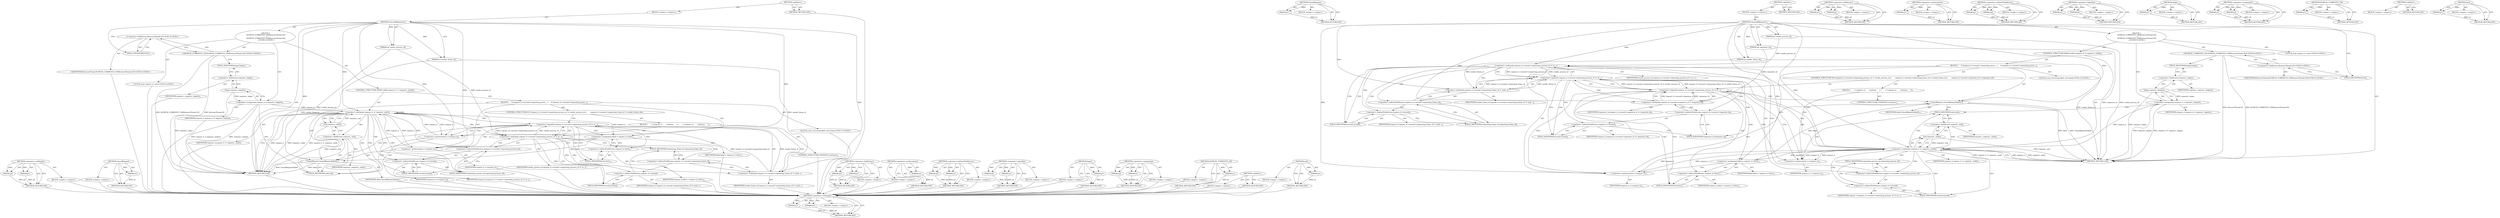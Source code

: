 digraph "end" {
vulnerable_100 [label=<(METHOD,&lt;operator&gt;.notEquals)>];
vulnerable_101 [label=<(PARAM,p1)>];
vulnerable_102 [label=<(PARAM,p2)>];
vulnerable_103 [label=<(BLOCK,&lt;empty&gt;,&lt;empty&gt;)>];
vulnerable_104 [label=<(METHOD_RETURN,ANY)>];
vulnerable_123 [label=<(METHOD,CancelRequest)>];
vulnerable_124 [label=<(PARAM,p1)>];
vulnerable_125 [label=<(BLOCK,&lt;empty&gt;,&lt;empty&gt;)>];
vulnerable_126 [label=<(METHOD_RETURN,ANY)>];
vulnerable_6 [label=<(METHOD,&lt;global&gt;)<SUB>1</SUB>>];
vulnerable_7 [label=<(BLOCK,&lt;empty&gt;,&lt;empty&gt;)<SUB>1</SUB>>];
vulnerable_8 [label=<(METHOD,CancelAllRequests)<SUB>1</SUB>>];
vulnerable_9 [label=<(PARAM,int render_process_id)<SUB>1</SUB>>];
vulnerable_10 [label=<(PARAM,int render_frame_id)<SUB>2</SUB>>];
vulnerable_11 [label="<(BLOCK,{
   DCHECK_CURRENTLY_ON(BrowserThread::IO);
  ...,{
   DCHECK_CURRENTLY_ON(BrowserThread::IO);
  ...)<SUB>2</SUB>>"];
vulnerable_12 [label="<(DCHECK_CURRENTLY_ON,DCHECK_CURRENTLY_ON(BrowserThread::IO))<SUB>3</SUB>>"];
vulnerable_13 [label="<(&lt;operator&gt;.fieldAccess,BrowserThread::IO)<SUB>3</SUB>>"];
vulnerable_14 [label="<(IDENTIFIER,BrowserThread,DCHECK_CURRENTLY_ON(BrowserThread::IO))<SUB>3</SUB>>"];
vulnerable_15 [label=<(FIELD_IDENTIFIER,IO,IO)<SUB>3</SUB>>];
vulnerable_16 [label="<(LOCAL,auto request_it: auto)<SUB>4</SUB>>"];
vulnerable_17 [label=<(&lt;operator&gt;.assignment,request_it = requests_.begin())<SUB>4</SUB>>];
vulnerable_18 [label=<(IDENTIFIER,request_it,request_it = requests_.begin())<SUB>4</SUB>>];
vulnerable_19 [label=<(begin,requests_.begin())<SUB>4</SUB>>];
vulnerable_20 [label=<(&lt;operator&gt;.fieldAccess,requests_.begin)<SUB>4</SUB>>];
vulnerable_21 [label=<(IDENTIFIER,requests_,requests_.begin())<SUB>4</SUB>>];
vulnerable_22 [label=<(FIELD_IDENTIFIER,begin,begin)<SUB>4</SUB>>];
vulnerable_23 [label=<(CONTROL_STRUCTURE,WHILE,while (request_it != requests_.end()))<SUB>5</SUB>>];
vulnerable_24 [label=<(&lt;operator&gt;.notEquals,request_it != requests_.end())<SUB>5</SUB>>];
vulnerable_25 [label=<(IDENTIFIER,request_it,request_it != requests_.end())<SUB>5</SUB>>];
vulnerable_26 [label=<(end,requests_.end())<SUB>5</SUB>>];
vulnerable_27 [label=<(&lt;operator&gt;.fieldAccess,requests_.end)<SUB>5</SUB>>];
vulnerable_28 [label=<(IDENTIFIER,requests_,requests_.end())<SUB>5</SUB>>];
vulnerable_29 [label=<(FIELD_IDENTIFIER,end,end)<SUB>5</SUB>>];
vulnerable_30 [label=<(BLOCK,{
     if (request_it-&gt;second-&gt;requesting_proce...,{
     if (request_it-&gt;second-&gt;requesting_proce...)<SUB>5</SUB>>];
vulnerable_31 [label=<(CONTROL_STRUCTURE,IF,if (request_it-&gt;second-&gt;requesting_process_id != render_process_id ||
        request_it-&gt;second-&gt;requesting_frame_id != render_frame_id))<SUB>6</SUB>>];
vulnerable_32 [label=<(&lt;operator&gt;.logicalOr,request_it-&gt;second-&gt;requesting_process_id != re...)<SUB>6</SUB>>];
vulnerable_33 [label=<(&lt;operator&gt;.notEquals,request_it-&gt;second-&gt;requesting_process_id != re...)<SUB>6</SUB>>];
vulnerable_34 [label=<(&lt;operator&gt;.indirectFieldAccess,request_it-&gt;second-&gt;requesting_process_id)<SUB>6</SUB>>];
vulnerable_35 [label=<(&lt;operator&gt;.indirectFieldAccess,request_it-&gt;second)<SUB>6</SUB>>];
vulnerable_36 [label=<(IDENTIFIER,request_it,request_it-&gt;second-&gt;requesting_process_id != re...)<SUB>6</SUB>>];
vulnerable_37 [label=<(FIELD_IDENTIFIER,second,second)<SUB>6</SUB>>];
vulnerable_38 [label=<(FIELD_IDENTIFIER,requesting_process_id,requesting_process_id)<SUB>6</SUB>>];
vulnerable_39 [label=<(IDENTIFIER,render_process_id,request_it-&gt;second-&gt;requesting_process_id != re...)<SUB>6</SUB>>];
vulnerable_40 [label=<(&lt;operator&gt;.notEquals,request_it-&gt;second-&gt;requesting_frame_id != rend...)<SUB>7</SUB>>];
vulnerable_41 [label=<(&lt;operator&gt;.indirectFieldAccess,request_it-&gt;second-&gt;requesting_frame_id)<SUB>7</SUB>>];
vulnerable_42 [label=<(&lt;operator&gt;.indirectFieldAccess,request_it-&gt;second)<SUB>7</SUB>>];
vulnerable_43 [label=<(IDENTIFIER,request_it,request_it-&gt;second-&gt;requesting_frame_id != rend...)<SUB>7</SUB>>];
vulnerable_44 [label=<(FIELD_IDENTIFIER,second,second)<SUB>7</SUB>>];
vulnerable_45 [label=<(FIELD_IDENTIFIER,requesting_frame_id,requesting_frame_id)<SUB>7</SUB>>];
vulnerable_46 [label=<(IDENTIFIER,render_frame_id,request_it-&gt;second-&gt;requesting_frame_id != rend...)<SUB>7</SUB>>];
vulnerable_47 [label=<(BLOCK,{
       ++request_it;
       continue;
     },{
       ++request_it;
       continue;
     })<SUB>7</SUB>>];
vulnerable_48 [label=<(&lt;operator&gt;.preIncrement,++request_it)<SUB>8</SUB>>];
vulnerable_49 [label=<(IDENTIFIER,request_it,++request_it)<SUB>8</SUB>>];
vulnerable_50 [label=<(CONTROL_STRUCTURE,CONTINUE,continue;)<SUB>9</SUB>>];
vulnerable_51 [label="<(LOCAL,const std.string label: std.string)<SUB>11</SUB>>"];
vulnerable_52 [label=<(&lt;operator&gt;.assignment,label = request_it-&gt;first)<SUB>11</SUB>>];
vulnerable_53 [label=<(IDENTIFIER,label,label = request_it-&gt;first)<SUB>11</SUB>>];
vulnerable_54 [label=<(&lt;operator&gt;.indirectFieldAccess,request_it-&gt;first)<SUB>11</SUB>>];
vulnerable_55 [label=<(IDENTIFIER,request_it,label = request_it-&gt;first)<SUB>11</SUB>>];
vulnerable_56 [label=<(FIELD_IDENTIFIER,first,first)<SUB>11</SUB>>];
vulnerable_57 [label=<(&lt;operator&gt;.preIncrement,++request_it)<SUB>12</SUB>>];
vulnerable_58 [label=<(IDENTIFIER,request_it,++request_it)<SUB>12</SUB>>];
vulnerable_59 [label=<(CancelRequest,CancelRequest(label))<SUB>13</SUB>>];
vulnerable_60 [label=<(IDENTIFIER,label,CancelRequest(label))<SUB>13</SUB>>];
vulnerable_61 [label=<(METHOD_RETURN,void)<SUB>1</SUB>>];
vulnerable_63 [label=<(METHOD_RETURN,ANY)<SUB>1</SUB>>];
vulnerable_86 [label=<(METHOD,&lt;operator&gt;.fieldAccess)>];
vulnerable_87 [label=<(PARAM,p1)>];
vulnerable_88 [label=<(PARAM,p2)>];
vulnerable_89 [label=<(BLOCK,&lt;empty&gt;,&lt;empty&gt;)>];
vulnerable_90 [label=<(METHOD_RETURN,ANY)>];
vulnerable_119 [label=<(METHOD,&lt;operator&gt;.preIncrement)>];
vulnerable_120 [label=<(PARAM,p1)>];
vulnerable_121 [label=<(BLOCK,&lt;empty&gt;,&lt;empty&gt;)>];
vulnerable_122 [label=<(METHOD_RETURN,ANY)>];
vulnerable_114 [label=<(METHOD,&lt;operator&gt;.indirectFieldAccess)>];
vulnerable_115 [label=<(PARAM,p1)>];
vulnerable_116 [label=<(PARAM,p2)>];
vulnerable_117 [label=<(BLOCK,&lt;empty&gt;,&lt;empty&gt;)>];
vulnerable_118 [label=<(METHOD_RETURN,ANY)>];
vulnerable_109 [label=<(METHOD,&lt;operator&gt;.logicalOr)>];
vulnerable_110 [label=<(PARAM,p1)>];
vulnerable_111 [label=<(PARAM,p2)>];
vulnerable_112 [label=<(BLOCK,&lt;empty&gt;,&lt;empty&gt;)>];
vulnerable_113 [label=<(METHOD_RETURN,ANY)>];
vulnerable_96 [label=<(METHOD,begin)>];
vulnerable_97 [label=<(PARAM,p1)>];
vulnerable_98 [label=<(BLOCK,&lt;empty&gt;,&lt;empty&gt;)>];
vulnerable_99 [label=<(METHOD_RETURN,ANY)>];
vulnerable_91 [label=<(METHOD,&lt;operator&gt;.assignment)>];
vulnerable_92 [label=<(PARAM,p1)>];
vulnerable_93 [label=<(PARAM,p2)>];
vulnerable_94 [label=<(BLOCK,&lt;empty&gt;,&lt;empty&gt;)>];
vulnerable_95 [label=<(METHOD_RETURN,ANY)>];
vulnerable_82 [label=<(METHOD,DCHECK_CURRENTLY_ON)>];
vulnerable_83 [label=<(PARAM,p1)>];
vulnerable_84 [label=<(BLOCK,&lt;empty&gt;,&lt;empty&gt;)>];
vulnerable_85 [label=<(METHOD_RETURN,ANY)>];
vulnerable_76 [label=<(METHOD,&lt;global&gt;)<SUB>1</SUB>>];
vulnerable_77 [label=<(BLOCK,&lt;empty&gt;,&lt;empty&gt;)>];
vulnerable_78 [label=<(METHOD_RETURN,ANY)>];
vulnerable_105 [label=<(METHOD,end)>];
vulnerable_106 [label=<(PARAM,p1)>];
vulnerable_107 [label=<(BLOCK,&lt;empty&gt;,&lt;empty&gt;)>];
vulnerable_108 [label=<(METHOD_RETURN,ANY)>];
fixed_109 [label=<(METHOD,&lt;operator&gt;.notEquals)>];
fixed_110 [label=<(PARAM,p1)>];
fixed_111 [label=<(PARAM,p2)>];
fixed_112 [label=<(BLOCK,&lt;empty&gt;,&lt;empty&gt;)>];
fixed_113 [label=<(METHOD_RETURN,ANY)>];
fixed_132 [label=<(METHOD,CancelRequest)>];
fixed_133 [label=<(PARAM,p1)>];
fixed_134 [label=<(BLOCK,&lt;empty&gt;,&lt;empty&gt;)>];
fixed_135 [label=<(METHOD_RETURN,ANY)>];
fixed_6 [label=<(METHOD,&lt;global&gt;)<SUB>1</SUB>>];
fixed_7 [label=<(BLOCK,&lt;empty&gt;,&lt;empty&gt;)<SUB>1</SUB>>];
fixed_8 [label=<(METHOD,CancelAllRequests)<SUB>1</SUB>>];
fixed_9 [label=<(PARAM,int render_process_id)<SUB>1</SUB>>];
fixed_10 [label=<(PARAM,int render_frame_id)<SUB>2</SUB>>];
fixed_11 [label=<(PARAM,int requester_id)<SUB>3</SUB>>];
fixed_12 [label="<(BLOCK,{
   DCHECK_CURRENTLY_ON(BrowserThread::IO);
  ...,{
   DCHECK_CURRENTLY_ON(BrowserThread::IO);
  ...)<SUB>3</SUB>>"];
fixed_13 [label="<(DCHECK_CURRENTLY_ON,DCHECK_CURRENTLY_ON(BrowserThread::IO))<SUB>4</SUB>>"];
fixed_14 [label="<(&lt;operator&gt;.fieldAccess,BrowserThread::IO)<SUB>4</SUB>>"];
fixed_15 [label="<(IDENTIFIER,BrowserThread,DCHECK_CURRENTLY_ON(BrowserThread::IO))<SUB>4</SUB>>"];
fixed_16 [label=<(FIELD_IDENTIFIER,IO,IO)<SUB>4</SUB>>];
fixed_17 [label="<(LOCAL,auto request_it: auto)<SUB>5</SUB>>"];
fixed_18 [label=<(&lt;operator&gt;.assignment,request_it = requests_.begin())<SUB>5</SUB>>];
fixed_19 [label=<(IDENTIFIER,request_it,request_it = requests_.begin())<SUB>5</SUB>>];
fixed_20 [label=<(begin,requests_.begin())<SUB>5</SUB>>];
fixed_21 [label=<(&lt;operator&gt;.fieldAccess,requests_.begin)<SUB>5</SUB>>];
fixed_22 [label=<(IDENTIFIER,requests_,requests_.begin())<SUB>5</SUB>>];
fixed_23 [label=<(FIELD_IDENTIFIER,begin,begin)<SUB>5</SUB>>];
fixed_24 [label=<(CONTROL_STRUCTURE,WHILE,while (request_it != requests_.end()))<SUB>6</SUB>>];
fixed_25 [label=<(&lt;operator&gt;.notEquals,request_it != requests_.end())<SUB>6</SUB>>];
fixed_26 [label=<(IDENTIFIER,request_it,request_it != requests_.end())<SUB>6</SUB>>];
fixed_27 [label=<(end,requests_.end())<SUB>6</SUB>>];
fixed_28 [label=<(&lt;operator&gt;.fieldAccess,requests_.end)<SUB>6</SUB>>];
fixed_29 [label=<(IDENTIFIER,requests_,requests_.end())<SUB>6</SUB>>];
fixed_30 [label=<(FIELD_IDENTIFIER,end,end)<SUB>6</SUB>>];
fixed_31 [label=<(BLOCK,{
     if (request_it-&gt;second-&gt;requesting_proce...,{
     if (request_it-&gt;second-&gt;requesting_proce...)<SUB>6</SUB>>];
fixed_32 [label=<(CONTROL_STRUCTURE,IF,if (request_it-&gt;second-&gt;requesting_process_id != render_process_id ||
        request_it-&gt;second-&gt;requesting_frame_id != render_frame_id ||
        request_it-&gt;second-&gt;requester_id != requester_id))<SUB>7</SUB>>];
fixed_33 [label=<(&lt;operator&gt;.logicalOr,request_it-&gt;second-&gt;requesting_process_id != re...)<SUB>7</SUB>>];
fixed_34 [label=<(&lt;operator&gt;.logicalOr,request_it-&gt;second-&gt;requesting_process_id != re...)<SUB>7</SUB>>];
fixed_35 [label=<(&lt;operator&gt;.notEquals,request_it-&gt;second-&gt;requesting_process_id != re...)<SUB>7</SUB>>];
fixed_36 [label=<(&lt;operator&gt;.indirectFieldAccess,request_it-&gt;second-&gt;requesting_process_id)<SUB>7</SUB>>];
fixed_37 [label=<(&lt;operator&gt;.indirectFieldAccess,request_it-&gt;second)<SUB>7</SUB>>];
fixed_38 [label=<(IDENTIFIER,request_it,request_it-&gt;second-&gt;requesting_process_id != re...)<SUB>7</SUB>>];
fixed_39 [label=<(FIELD_IDENTIFIER,second,second)<SUB>7</SUB>>];
fixed_40 [label=<(FIELD_IDENTIFIER,requesting_process_id,requesting_process_id)<SUB>7</SUB>>];
fixed_41 [label=<(IDENTIFIER,render_process_id,request_it-&gt;second-&gt;requesting_process_id != re...)<SUB>7</SUB>>];
fixed_42 [label=<(&lt;operator&gt;.notEquals,request_it-&gt;second-&gt;requesting_frame_id != rend...)<SUB>8</SUB>>];
fixed_43 [label=<(&lt;operator&gt;.indirectFieldAccess,request_it-&gt;second-&gt;requesting_frame_id)<SUB>8</SUB>>];
fixed_44 [label=<(&lt;operator&gt;.indirectFieldAccess,request_it-&gt;second)<SUB>8</SUB>>];
fixed_45 [label=<(IDENTIFIER,request_it,request_it-&gt;second-&gt;requesting_frame_id != rend...)<SUB>8</SUB>>];
fixed_46 [label=<(FIELD_IDENTIFIER,second,second)<SUB>8</SUB>>];
fixed_47 [label=<(FIELD_IDENTIFIER,requesting_frame_id,requesting_frame_id)<SUB>8</SUB>>];
fixed_48 [label=<(IDENTIFIER,render_frame_id,request_it-&gt;second-&gt;requesting_frame_id != rend...)<SUB>8</SUB>>];
fixed_49 [label=<(&lt;operator&gt;.notEquals,request_it-&gt;second-&gt;requester_id != requester_id)<SUB>9</SUB>>];
fixed_50 [label=<(&lt;operator&gt;.indirectFieldAccess,request_it-&gt;second-&gt;requester_id)<SUB>9</SUB>>];
fixed_51 [label=<(&lt;operator&gt;.indirectFieldAccess,request_it-&gt;second)<SUB>9</SUB>>];
fixed_52 [label=<(IDENTIFIER,request_it,request_it-&gt;second-&gt;requester_id != requester_id)<SUB>9</SUB>>];
fixed_53 [label=<(FIELD_IDENTIFIER,second,second)<SUB>9</SUB>>];
fixed_54 [label=<(FIELD_IDENTIFIER,requester_id,requester_id)<SUB>9</SUB>>];
fixed_55 [label=<(IDENTIFIER,requester_id,request_it-&gt;second-&gt;requester_id != requester_id)<SUB>9</SUB>>];
fixed_56 [label=<(BLOCK,{
       ++request_it;
       continue;
     },{
       ++request_it;
       continue;
     })<SUB>9</SUB>>];
fixed_57 [label=<(&lt;operator&gt;.preIncrement,++request_it)<SUB>10</SUB>>];
fixed_58 [label=<(IDENTIFIER,request_it,++request_it)<SUB>10</SUB>>];
fixed_59 [label=<(CONTROL_STRUCTURE,CONTINUE,continue;)<SUB>11</SUB>>];
fixed_60 [label="<(LOCAL,const std.string label: std.string)<SUB>13</SUB>>"];
fixed_61 [label=<(&lt;operator&gt;.assignment,label = request_it-&gt;first)<SUB>13</SUB>>];
fixed_62 [label=<(IDENTIFIER,label,label = request_it-&gt;first)<SUB>13</SUB>>];
fixed_63 [label=<(&lt;operator&gt;.indirectFieldAccess,request_it-&gt;first)<SUB>13</SUB>>];
fixed_64 [label=<(IDENTIFIER,request_it,label = request_it-&gt;first)<SUB>13</SUB>>];
fixed_65 [label=<(FIELD_IDENTIFIER,first,first)<SUB>13</SUB>>];
fixed_66 [label=<(&lt;operator&gt;.preIncrement,++request_it)<SUB>14</SUB>>];
fixed_67 [label=<(IDENTIFIER,request_it,++request_it)<SUB>14</SUB>>];
fixed_68 [label=<(CancelRequest,CancelRequest(label))<SUB>15</SUB>>];
fixed_69 [label=<(IDENTIFIER,label,CancelRequest(label))<SUB>15</SUB>>];
fixed_70 [label=<(METHOD_RETURN,void)<SUB>1</SUB>>];
fixed_72 [label=<(METHOD_RETURN,ANY)<SUB>1</SUB>>];
fixed_95 [label=<(METHOD,&lt;operator&gt;.fieldAccess)>];
fixed_96 [label=<(PARAM,p1)>];
fixed_97 [label=<(PARAM,p2)>];
fixed_98 [label=<(BLOCK,&lt;empty&gt;,&lt;empty&gt;)>];
fixed_99 [label=<(METHOD_RETURN,ANY)>];
fixed_128 [label=<(METHOD,&lt;operator&gt;.preIncrement)>];
fixed_129 [label=<(PARAM,p1)>];
fixed_130 [label=<(BLOCK,&lt;empty&gt;,&lt;empty&gt;)>];
fixed_131 [label=<(METHOD_RETURN,ANY)>];
fixed_123 [label=<(METHOD,&lt;operator&gt;.indirectFieldAccess)>];
fixed_124 [label=<(PARAM,p1)>];
fixed_125 [label=<(PARAM,p2)>];
fixed_126 [label=<(BLOCK,&lt;empty&gt;,&lt;empty&gt;)>];
fixed_127 [label=<(METHOD_RETURN,ANY)>];
fixed_118 [label=<(METHOD,&lt;operator&gt;.logicalOr)>];
fixed_119 [label=<(PARAM,p1)>];
fixed_120 [label=<(PARAM,p2)>];
fixed_121 [label=<(BLOCK,&lt;empty&gt;,&lt;empty&gt;)>];
fixed_122 [label=<(METHOD_RETURN,ANY)>];
fixed_105 [label=<(METHOD,begin)>];
fixed_106 [label=<(PARAM,p1)>];
fixed_107 [label=<(BLOCK,&lt;empty&gt;,&lt;empty&gt;)>];
fixed_108 [label=<(METHOD_RETURN,ANY)>];
fixed_100 [label=<(METHOD,&lt;operator&gt;.assignment)>];
fixed_101 [label=<(PARAM,p1)>];
fixed_102 [label=<(PARAM,p2)>];
fixed_103 [label=<(BLOCK,&lt;empty&gt;,&lt;empty&gt;)>];
fixed_104 [label=<(METHOD_RETURN,ANY)>];
fixed_91 [label=<(METHOD,DCHECK_CURRENTLY_ON)>];
fixed_92 [label=<(PARAM,p1)>];
fixed_93 [label=<(BLOCK,&lt;empty&gt;,&lt;empty&gt;)>];
fixed_94 [label=<(METHOD_RETURN,ANY)>];
fixed_85 [label=<(METHOD,&lt;global&gt;)<SUB>1</SUB>>];
fixed_86 [label=<(BLOCK,&lt;empty&gt;,&lt;empty&gt;)>];
fixed_87 [label=<(METHOD_RETURN,ANY)>];
fixed_114 [label=<(METHOD,end)>];
fixed_115 [label=<(PARAM,p1)>];
fixed_116 [label=<(BLOCK,&lt;empty&gt;,&lt;empty&gt;)>];
fixed_117 [label=<(METHOD_RETURN,ANY)>];
vulnerable_100 -> vulnerable_101  [key=0, label="AST: "];
vulnerable_100 -> vulnerable_101  [key=1, label="DDG: "];
vulnerable_100 -> vulnerable_103  [key=0, label="AST: "];
vulnerable_100 -> vulnerable_102  [key=0, label="AST: "];
vulnerable_100 -> vulnerable_102  [key=1, label="DDG: "];
vulnerable_100 -> vulnerable_104  [key=0, label="AST: "];
vulnerable_100 -> vulnerable_104  [key=1, label="CFG: "];
vulnerable_101 -> vulnerable_104  [key=0, label="DDG: p1"];
vulnerable_102 -> vulnerable_104  [key=0, label="DDG: p2"];
vulnerable_103 -> fixed_109  [key=0];
vulnerable_104 -> fixed_109  [key=0];
vulnerable_123 -> vulnerable_124  [key=0, label="AST: "];
vulnerable_123 -> vulnerable_124  [key=1, label="DDG: "];
vulnerable_123 -> vulnerable_125  [key=0, label="AST: "];
vulnerable_123 -> vulnerable_126  [key=0, label="AST: "];
vulnerable_123 -> vulnerable_126  [key=1, label="CFG: "];
vulnerable_124 -> vulnerable_126  [key=0, label="DDG: p1"];
vulnerable_125 -> fixed_109  [key=0];
vulnerable_126 -> fixed_109  [key=0];
vulnerable_6 -> vulnerable_7  [key=0, label="AST: "];
vulnerable_6 -> vulnerable_63  [key=0, label="AST: "];
vulnerable_6 -> vulnerable_63  [key=1, label="CFG: "];
vulnerable_7 -> vulnerable_8  [key=0, label="AST: "];
vulnerable_8 -> vulnerable_9  [key=0, label="AST: "];
vulnerable_8 -> vulnerable_9  [key=1, label="DDG: "];
vulnerable_8 -> vulnerable_10  [key=0, label="AST: "];
vulnerable_8 -> vulnerable_10  [key=1, label="DDG: "];
vulnerable_8 -> vulnerable_11  [key=0, label="AST: "];
vulnerable_8 -> vulnerable_61  [key=0, label="AST: "];
vulnerable_8 -> vulnerable_15  [key=0, label="CFG: "];
vulnerable_8 -> vulnerable_24  [key=0, label="DDG: "];
vulnerable_8 -> vulnerable_57  [key=0, label="DDG: "];
vulnerable_8 -> vulnerable_59  [key=0, label="DDG: "];
vulnerable_8 -> vulnerable_33  [key=0, label="DDG: "];
vulnerable_8 -> vulnerable_40  [key=0, label="DDG: "];
vulnerable_8 -> vulnerable_48  [key=0, label="DDG: "];
vulnerable_9 -> vulnerable_61  [key=0, label="DDG: render_process_id"];
vulnerable_9 -> vulnerable_33  [key=0, label="DDG: render_process_id"];
vulnerable_10 -> vulnerable_61  [key=0, label="DDG: render_frame_id"];
vulnerable_10 -> vulnerable_40  [key=0, label="DDG: render_frame_id"];
vulnerable_11 -> vulnerable_12  [key=0, label="AST: "];
vulnerable_11 -> vulnerable_16  [key=0, label="AST: "];
vulnerable_11 -> vulnerable_17  [key=0, label="AST: "];
vulnerable_11 -> vulnerable_23  [key=0, label="AST: "];
vulnerable_12 -> vulnerable_13  [key=0, label="AST: "];
vulnerable_12 -> vulnerable_22  [key=0, label="CFG: "];
vulnerable_12 -> vulnerable_61  [key=0, label="DDG: BrowserThread::IO"];
vulnerable_12 -> vulnerable_61  [key=1, label="DDG: DCHECK_CURRENTLY_ON(BrowserThread::IO)"];
vulnerable_13 -> vulnerable_14  [key=0, label="AST: "];
vulnerable_13 -> vulnerable_15  [key=0, label="AST: "];
vulnerable_13 -> vulnerable_12  [key=0, label="CFG: "];
vulnerable_14 -> fixed_109  [key=0];
vulnerable_15 -> vulnerable_13  [key=0, label="CFG: "];
vulnerable_16 -> fixed_109  [key=0];
vulnerable_17 -> vulnerable_18  [key=0, label="AST: "];
vulnerable_17 -> vulnerable_19  [key=0, label="AST: "];
vulnerable_17 -> vulnerable_29  [key=0, label="CFG: "];
vulnerable_17 -> vulnerable_61  [key=0, label="DDG: requests_.begin()"];
vulnerable_17 -> vulnerable_61  [key=1, label="DDG: request_it = requests_.begin()"];
vulnerable_17 -> vulnerable_24  [key=0, label="DDG: request_it"];
vulnerable_18 -> fixed_109  [key=0];
vulnerable_19 -> vulnerable_20  [key=0, label="AST: "];
vulnerable_19 -> vulnerable_17  [key=0, label="CFG: "];
vulnerable_19 -> vulnerable_17  [key=1, label="DDG: requests_.begin"];
vulnerable_19 -> vulnerable_61  [key=0, label="DDG: requests_.begin"];
vulnerable_20 -> vulnerable_21  [key=0, label="AST: "];
vulnerable_20 -> vulnerable_22  [key=0, label="AST: "];
vulnerable_20 -> vulnerable_19  [key=0, label="CFG: "];
vulnerable_21 -> fixed_109  [key=0];
vulnerable_22 -> vulnerable_20  [key=0, label="CFG: "];
vulnerable_23 -> vulnerable_24  [key=0, label="AST: "];
vulnerable_23 -> vulnerable_30  [key=0, label="AST: "];
vulnerable_24 -> vulnerable_25  [key=0, label="AST: "];
vulnerable_24 -> vulnerable_26  [key=0, label="AST: "];
vulnerable_24 -> vulnerable_26  [key=1, label="CDG: "];
vulnerable_24 -> vulnerable_61  [key=0, label="CFG: "];
vulnerable_24 -> vulnerable_61  [key=1, label="DDG: request_it"];
vulnerable_24 -> vulnerable_61  [key=2, label="DDG: requests_.end()"];
vulnerable_24 -> vulnerable_61  [key=3, label="DDG: request_it != requests_.end()"];
vulnerable_24 -> vulnerable_37  [key=0, label="CFG: "];
vulnerable_24 -> vulnerable_37  [key=1, label="CDG: "];
vulnerable_24 -> vulnerable_52  [key=0, label="DDG: request_it"];
vulnerable_24 -> vulnerable_57  [key=0, label="DDG: request_it"];
vulnerable_24 -> vulnerable_48  [key=0, label="DDG: request_it"];
vulnerable_24 -> vulnerable_24  [key=0, label="CDG: "];
vulnerable_24 -> vulnerable_34  [key=0, label="CDG: "];
vulnerable_24 -> vulnerable_32  [key=0, label="CDG: "];
vulnerable_24 -> vulnerable_33  [key=0, label="CDG: "];
vulnerable_24 -> vulnerable_38  [key=0, label="CDG: "];
vulnerable_24 -> vulnerable_27  [key=0, label="CDG: "];
vulnerable_24 -> vulnerable_29  [key=0, label="CDG: "];
vulnerable_24 -> vulnerable_35  [key=0, label="CDG: "];
vulnerable_25 -> fixed_109  [key=0];
vulnerable_26 -> vulnerable_27  [key=0, label="AST: "];
vulnerable_26 -> vulnerable_24  [key=0, label="CFG: "];
vulnerable_26 -> vulnerable_24  [key=1, label="DDG: requests_.end"];
vulnerable_26 -> vulnerable_61  [key=0, label="DDG: requests_.end"];
vulnerable_27 -> vulnerable_28  [key=0, label="AST: "];
vulnerable_27 -> vulnerable_29  [key=0, label="AST: "];
vulnerable_27 -> vulnerable_26  [key=0, label="CFG: "];
vulnerable_28 -> fixed_109  [key=0];
vulnerable_29 -> vulnerable_27  [key=0, label="CFG: "];
vulnerable_30 -> vulnerable_31  [key=0, label="AST: "];
vulnerable_30 -> vulnerable_51  [key=0, label="AST: "];
vulnerable_30 -> vulnerable_52  [key=0, label="AST: "];
vulnerable_30 -> vulnerable_57  [key=0, label="AST: "];
vulnerable_30 -> vulnerable_59  [key=0, label="AST: "];
vulnerable_31 -> vulnerable_32  [key=0, label="AST: "];
vulnerable_31 -> vulnerable_47  [key=0, label="AST: "];
vulnerable_32 -> vulnerable_33  [key=0, label="AST: "];
vulnerable_32 -> vulnerable_40  [key=0, label="AST: "];
vulnerable_32 -> vulnerable_48  [key=0, label="CFG: "];
vulnerable_32 -> vulnerable_48  [key=1, label="CDG: "];
vulnerable_32 -> vulnerable_56  [key=0, label="CFG: "];
vulnerable_32 -> vulnerable_56  [key=1, label="CDG: "];
vulnerable_32 -> vulnerable_57  [key=0, label="CDG: "];
vulnerable_32 -> vulnerable_52  [key=0, label="CDG: "];
vulnerable_32 -> vulnerable_59  [key=0, label="CDG: "];
vulnerable_32 -> vulnerable_54  [key=0, label="CDG: "];
vulnerable_33 -> vulnerable_34  [key=0, label="AST: "];
vulnerable_33 -> vulnerable_39  [key=0, label="AST: "];
vulnerable_33 -> vulnerable_32  [key=0, label="CFG: "];
vulnerable_33 -> vulnerable_32  [key=1, label="DDG: request_it-&gt;second-&gt;requesting_process_id"];
vulnerable_33 -> vulnerable_32  [key=2, label="DDG: render_process_id"];
vulnerable_33 -> vulnerable_44  [key=0, label="CFG: "];
vulnerable_33 -> vulnerable_44  [key=1, label="CDG: "];
vulnerable_33 -> vulnerable_42  [key=0, label="CDG: "];
vulnerable_33 -> vulnerable_41  [key=0, label="CDG: "];
vulnerable_33 -> vulnerable_45  [key=0, label="CDG: "];
vulnerable_33 -> vulnerable_40  [key=0, label="CDG: "];
vulnerable_34 -> vulnerable_35  [key=0, label="AST: "];
vulnerable_34 -> vulnerable_38  [key=0, label="AST: "];
vulnerable_34 -> vulnerable_33  [key=0, label="CFG: "];
vulnerable_35 -> vulnerable_36  [key=0, label="AST: "];
vulnerable_35 -> vulnerable_37  [key=0, label="AST: "];
vulnerable_35 -> vulnerable_38  [key=0, label="CFG: "];
vulnerable_36 -> fixed_109  [key=0];
vulnerable_37 -> vulnerable_35  [key=0, label="CFG: "];
vulnerable_38 -> vulnerable_34  [key=0, label="CFG: "];
vulnerable_39 -> fixed_109  [key=0];
vulnerable_40 -> vulnerable_41  [key=0, label="AST: "];
vulnerable_40 -> vulnerable_46  [key=0, label="AST: "];
vulnerable_40 -> vulnerable_32  [key=0, label="CFG: "];
vulnerable_40 -> vulnerable_32  [key=1, label="DDG: request_it-&gt;second-&gt;requesting_frame_id"];
vulnerable_40 -> vulnerable_32  [key=2, label="DDG: render_frame_id"];
vulnerable_41 -> vulnerable_42  [key=0, label="AST: "];
vulnerable_41 -> vulnerable_45  [key=0, label="AST: "];
vulnerable_41 -> vulnerable_40  [key=0, label="CFG: "];
vulnerable_42 -> vulnerable_43  [key=0, label="AST: "];
vulnerable_42 -> vulnerable_44  [key=0, label="AST: "];
vulnerable_42 -> vulnerable_45  [key=0, label="CFG: "];
vulnerable_43 -> fixed_109  [key=0];
vulnerable_44 -> vulnerable_42  [key=0, label="CFG: "];
vulnerable_45 -> vulnerable_41  [key=0, label="CFG: "];
vulnerable_46 -> fixed_109  [key=0];
vulnerable_47 -> vulnerable_48  [key=0, label="AST: "];
vulnerable_47 -> vulnerable_50  [key=0, label="AST: "];
vulnerable_48 -> vulnerable_49  [key=0, label="AST: "];
vulnerable_48 -> vulnerable_29  [key=0, label="CFG: "];
vulnerable_48 -> vulnerable_24  [key=0, label="DDG: request_it"];
vulnerable_49 -> fixed_109  [key=0];
vulnerable_50 -> fixed_109  [key=0];
vulnerable_51 -> fixed_109  [key=0];
vulnerable_52 -> vulnerable_53  [key=0, label="AST: "];
vulnerable_52 -> vulnerable_54  [key=0, label="AST: "];
vulnerable_52 -> vulnerable_57  [key=0, label="CFG: "];
vulnerable_52 -> vulnerable_59  [key=0, label="DDG: label"];
vulnerable_53 -> fixed_109  [key=0];
vulnerable_54 -> vulnerable_55  [key=0, label="AST: "];
vulnerable_54 -> vulnerable_56  [key=0, label="AST: "];
vulnerable_54 -> vulnerable_52  [key=0, label="CFG: "];
vulnerable_55 -> fixed_109  [key=0];
vulnerable_56 -> vulnerable_54  [key=0, label="CFG: "];
vulnerable_57 -> vulnerable_58  [key=0, label="AST: "];
vulnerable_57 -> vulnerable_59  [key=0, label="CFG: "];
vulnerable_57 -> vulnerable_24  [key=0, label="DDG: request_it"];
vulnerable_58 -> fixed_109  [key=0];
vulnerable_59 -> vulnerable_60  [key=0, label="AST: "];
vulnerable_59 -> vulnerable_29  [key=0, label="CFG: "];
vulnerable_59 -> vulnerable_61  [key=0, label="DDG: label"];
vulnerable_59 -> vulnerable_61  [key=1, label="DDG: CancelRequest(label)"];
vulnerable_60 -> fixed_109  [key=0];
vulnerable_61 -> fixed_109  [key=0];
vulnerable_63 -> fixed_109  [key=0];
vulnerable_86 -> vulnerable_87  [key=0, label="AST: "];
vulnerable_86 -> vulnerable_87  [key=1, label="DDG: "];
vulnerable_86 -> vulnerable_89  [key=0, label="AST: "];
vulnerable_86 -> vulnerable_88  [key=0, label="AST: "];
vulnerable_86 -> vulnerable_88  [key=1, label="DDG: "];
vulnerable_86 -> vulnerable_90  [key=0, label="AST: "];
vulnerable_86 -> vulnerable_90  [key=1, label="CFG: "];
vulnerable_87 -> vulnerable_90  [key=0, label="DDG: p1"];
vulnerable_88 -> vulnerable_90  [key=0, label="DDG: p2"];
vulnerable_89 -> fixed_109  [key=0];
vulnerable_90 -> fixed_109  [key=0];
vulnerable_119 -> vulnerable_120  [key=0, label="AST: "];
vulnerable_119 -> vulnerable_120  [key=1, label="DDG: "];
vulnerable_119 -> vulnerable_121  [key=0, label="AST: "];
vulnerable_119 -> vulnerable_122  [key=0, label="AST: "];
vulnerable_119 -> vulnerable_122  [key=1, label="CFG: "];
vulnerable_120 -> vulnerable_122  [key=0, label="DDG: p1"];
vulnerable_121 -> fixed_109  [key=0];
vulnerable_122 -> fixed_109  [key=0];
vulnerable_114 -> vulnerable_115  [key=0, label="AST: "];
vulnerable_114 -> vulnerable_115  [key=1, label="DDG: "];
vulnerable_114 -> vulnerable_117  [key=0, label="AST: "];
vulnerable_114 -> vulnerable_116  [key=0, label="AST: "];
vulnerable_114 -> vulnerable_116  [key=1, label="DDG: "];
vulnerable_114 -> vulnerable_118  [key=0, label="AST: "];
vulnerable_114 -> vulnerable_118  [key=1, label="CFG: "];
vulnerable_115 -> vulnerable_118  [key=0, label="DDG: p1"];
vulnerable_116 -> vulnerable_118  [key=0, label="DDG: p2"];
vulnerable_117 -> fixed_109  [key=0];
vulnerable_118 -> fixed_109  [key=0];
vulnerable_109 -> vulnerable_110  [key=0, label="AST: "];
vulnerable_109 -> vulnerable_110  [key=1, label="DDG: "];
vulnerable_109 -> vulnerable_112  [key=0, label="AST: "];
vulnerable_109 -> vulnerable_111  [key=0, label="AST: "];
vulnerable_109 -> vulnerable_111  [key=1, label="DDG: "];
vulnerable_109 -> vulnerable_113  [key=0, label="AST: "];
vulnerable_109 -> vulnerable_113  [key=1, label="CFG: "];
vulnerable_110 -> vulnerable_113  [key=0, label="DDG: p1"];
vulnerable_111 -> vulnerable_113  [key=0, label="DDG: p2"];
vulnerable_112 -> fixed_109  [key=0];
vulnerable_113 -> fixed_109  [key=0];
vulnerable_96 -> vulnerable_97  [key=0, label="AST: "];
vulnerable_96 -> vulnerable_97  [key=1, label="DDG: "];
vulnerable_96 -> vulnerable_98  [key=0, label="AST: "];
vulnerable_96 -> vulnerable_99  [key=0, label="AST: "];
vulnerable_96 -> vulnerable_99  [key=1, label="CFG: "];
vulnerable_97 -> vulnerable_99  [key=0, label="DDG: p1"];
vulnerable_98 -> fixed_109  [key=0];
vulnerable_99 -> fixed_109  [key=0];
vulnerable_91 -> vulnerable_92  [key=0, label="AST: "];
vulnerable_91 -> vulnerable_92  [key=1, label="DDG: "];
vulnerable_91 -> vulnerable_94  [key=0, label="AST: "];
vulnerable_91 -> vulnerable_93  [key=0, label="AST: "];
vulnerable_91 -> vulnerable_93  [key=1, label="DDG: "];
vulnerable_91 -> vulnerable_95  [key=0, label="AST: "];
vulnerable_91 -> vulnerable_95  [key=1, label="CFG: "];
vulnerable_92 -> vulnerable_95  [key=0, label="DDG: p1"];
vulnerable_93 -> vulnerable_95  [key=0, label="DDG: p2"];
vulnerable_94 -> fixed_109  [key=0];
vulnerable_95 -> fixed_109  [key=0];
vulnerable_82 -> vulnerable_83  [key=0, label="AST: "];
vulnerable_82 -> vulnerable_83  [key=1, label="DDG: "];
vulnerable_82 -> vulnerable_84  [key=0, label="AST: "];
vulnerable_82 -> vulnerable_85  [key=0, label="AST: "];
vulnerable_82 -> vulnerable_85  [key=1, label="CFG: "];
vulnerable_83 -> vulnerable_85  [key=0, label="DDG: p1"];
vulnerable_84 -> fixed_109  [key=0];
vulnerable_85 -> fixed_109  [key=0];
vulnerable_76 -> vulnerable_77  [key=0, label="AST: "];
vulnerable_76 -> vulnerable_78  [key=0, label="AST: "];
vulnerable_76 -> vulnerable_78  [key=1, label="CFG: "];
vulnerable_77 -> fixed_109  [key=0];
vulnerable_78 -> fixed_109  [key=0];
vulnerable_105 -> vulnerable_106  [key=0, label="AST: "];
vulnerable_105 -> vulnerable_106  [key=1, label="DDG: "];
vulnerable_105 -> vulnerable_107  [key=0, label="AST: "];
vulnerable_105 -> vulnerable_108  [key=0, label="AST: "];
vulnerable_105 -> vulnerable_108  [key=1, label="CFG: "];
vulnerable_106 -> vulnerable_108  [key=0, label="DDG: p1"];
vulnerable_107 -> fixed_109  [key=0];
vulnerable_108 -> fixed_109  [key=0];
fixed_109 -> fixed_110  [key=0, label="AST: "];
fixed_109 -> fixed_110  [key=1, label="DDG: "];
fixed_109 -> fixed_112  [key=0, label="AST: "];
fixed_109 -> fixed_111  [key=0, label="AST: "];
fixed_109 -> fixed_111  [key=1, label="DDG: "];
fixed_109 -> fixed_113  [key=0, label="AST: "];
fixed_109 -> fixed_113  [key=1, label="CFG: "];
fixed_110 -> fixed_113  [key=0, label="DDG: p1"];
fixed_111 -> fixed_113  [key=0, label="DDG: p2"];
fixed_132 -> fixed_133  [key=0, label="AST: "];
fixed_132 -> fixed_133  [key=1, label="DDG: "];
fixed_132 -> fixed_134  [key=0, label="AST: "];
fixed_132 -> fixed_135  [key=0, label="AST: "];
fixed_132 -> fixed_135  [key=1, label="CFG: "];
fixed_133 -> fixed_135  [key=0, label="DDG: p1"];
fixed_6 -> fixed_7  [key=0, label="AST: "];
fixed_6 -> fixed_72  [key=0, label="AST: "];
fixed_6 -> fixed_72  [key=1, label="CFG: "];
fixed_7 -> fixed_8  [key=0, label="AST: "];
fixed_8 -> fixed_9  [key=0, label="AST: "];
fixed_8 -> fixed_9  [key=1, label="DDG: "];
fixed_8 -> fixed_10  [key=0, label="AST: "];
fixed_8 -> fixed_10  [key=1, label="DDG: "];
fixed_8 -> fixed_11  [key=0, label="AST: "];
fixed_8 -> fixed_11  [key=1, label="DDG: "];
fixed_8 -> fixed_12  [key=0, label="AST: "];
fixed_8 -> fixed_70  [key=0, label="AST: "];
fixed_8 -> fixed_16  [key=0, label="CFG: "];
fixed_8 -> fixed_25  [key=0, label="DDG: "];
fixed_8 -> fixed_66  [key=0, label="DDG: "];
fixed_8 -> fixed_68  [key=0, label="DDG: "];
fixed_8 -> fixed_49  [key=0, label="DDG: "];
fixed_8 -> fixed_57  [key=0, label="DDG: "];
fixed_8 -> fixed_35  [key=0, label="DDG: "];
fixed_8 -> fixed_42  [key=0, label="DDG: "];
fixed_9 -> fixed_70  [key=0, label="DDG: render_process_id"];
fixed_9 -> fixed_35  [key=0, label="DDG: render_process_id"];
fixed_10 -> fixed_70  [key=0, label="DDG: render_frame_id"];
fixed_10 -> fixed_42  [key=0, label="DDG: render_frame_id"];
fixed_11 -> fixed_70  [key=0, label="DDG: requester_id"];
fixed_11 -> fixed_49  [key=0, label="DDG: requester_id"];
fixed_12 -> fixed_13  [key=0, label="AST: "];
fixed_12 -> fixed_17  [key=0, label="AST: "];
fixed_12 -> fixed_18  [key=0, label="AST: "];
fixed_12 -> fixed_24  [key=0, label="AST: "];
fixed_13 -> fixed_14  [key=0, label="AST: "];
fixed_13 -> fixed_23  [key=0, label="CFG: "];
fixed_13 -> fixed_70  [key=0, label="DDG: BrowserThread::IO"];
fixed_13 -> fixed_70  [key=1, label="DDG: DCHECK_CURRENTLY_ON(BrowserThread::IO)"];
fixed_14 -> fixed_15  [key=0, label="AST: "];
fixed_14 -> fixed_16  [key=0, label="AST: "];
fixed_14 -> fixed_13  [key=0, label="CFG: "];
fixed_16 -> fixed_14  [key=0, label="CFG: "];
fixed_18 -> fixed_19  [key=0, label="AST: "];
fixed_18 -> fixed_20  [key=0, label="AST: "];
fixed_18 -> fixed_30  [key=0, label="CFG: "];
fixed_18 -> fixed_70  [key=0, label="DDG: requests_.begin()"];
fixed_18 -> fixed_70  [key=1, label="DDG: request_it = requests_.begin()"];
fixed_18 -> fixed_25  [key=0, label="DDG: request_it"];
fixed_20 -> fixed_21  [key=0, label="AST: "];
fixed_20 -> fixed_18  [key=0, label="CFG: "];
fixed_20 -> fixed_18  [key=1, label="DDG: requests_.begin"];
fixed_20 -> fixed_70  [key=0, label="DDG: requests_.begin"];
fixed_21 -> fixed_22  [key=0, label="AST: "];
fixed_21 -> fixed_23  [key=0, label="AST: "];
fixed_21 -> fixed_20  [key=0, label="CFG: "];
fixed_23 -> fixed_21  [key=0, label="CFG: "];
fixed_24 -> fixed_25  [key=0, label="AST: "];
fixed_24 -> fixed_31  [key=0, label="AST: "];
fixed_25 -> fixed_26  [key=0, label="AST: "];
fixed_25 -> fixed_27  [key=0, label="AST: "];
fixed_25 -> fixed_27  [key=1, label="CDG: "];
fixed_25 -> fixed_70  [key=0, label="CFG: "];
fixed_25 -> fixed_70  [key=1, label="DDG: request_it"];
fixed_25 -> fixed_70  [key=2, label="DDG: requests_.end()"];
fixed_25 -> fixed_70  [key=3, label="DDG: request_it != requests_.end()"];
fixed_25 -> fixed_39  [key=0, label="CFG: "];
fixed_25 -> fixed_39  [key=1, label="CDG: "];
fixed_25 -> fixed_61  [key=0, label="DDG: request_it"];
fixed_25 -> fixed_66  [key=0, label="DDG: request_it"];
fixed_25 -> fixed_57  [key=0, label="DDG: request_it"];
fixed_25 -> fixed_30  [key=0, label="CDG: "];
fixed_25 -> fixed_34  [key=0, label="CDG: "];
fixed_25 -> fixed_33  [key=0, label="CDG: "];
fixed_25 -> fixed_28  [key=0, label="CDG: "];
fixed_25 -> fixed_36  [key=0, label="CDG: "];
fixed_25 -> fixed_37  [key=0, label="CDG: "];
fixed_25 -> fixed_25  [key=0, label="CDG: "];
fixed_25 -> fixed_40  [key=0, label="CDG: "];
fixed_25 -> fixed_35  [key=0, label="CDG: "];
fixed_27 -> fixed_28  [key=0, label="AST: "];
fixed_27 -> fixed_25  [key=0, label="CFG: "];
fixed_27 -> fixed_25  [key=1, label="DDG: requests_.end"];
fixed_27 -> fixed_70  [key=0, label="DDG: requests_.end"];
fixed_28 -> fixed_29  [key=0, label="AST: "];
fixed_28 -> fixed_30  [key=0, label="AST: "];
fixed_28 -> fixed_27  [key=0, label="CFG: "];
fixed_30 -> fixed_28  [key=0, label="CFG: "];
fixed_31 -> fixed_32  [key=0, label="AST: "];
fixed_31 -> fixed_60  [key=0, label="AST: "];
fixed_31 -> fixed_61  [key=0, label="AST: "];
fixed_31 -> fixed_66  [key=0, label="AST: "];
fixed_31 -> fixed_68  [key=0, label="AST: "];
fixed_32 -> fixed_33  [key=0, label="AST: "];
fixed_32 -> fixed_56  [key=0, label="AST: "];
fixed_33 -> fixed_34  [key=0, label="AST: "];
fixed_33 -> fixed_49  [key=0, label="AST: "];
fixed_33 -> fixed_57  [key=0, label="CFG: "];
fixed_33 -> fixed_57  [key=1, label="CDG: "];
fixed_33 -> fixed_65  [key=0, label="CFG: "];
fixed_33 -> fixed_65  [key=1, label="CDG: "];
fixed_33 -> fixed_68  [key=0, label="CDG: "];
fixed_33 -> fixed_61  [key=0, label="CDG: "];
fixed_33 -> fixed_66  [key=0, label="CDG: "];
fixed_33 -> fixed_63  [key=0, label="CDG: "];
fixed_34 -> fixed_35  [key=0, label="AST: "];
fixed_34 -> fixed_42  [key=0, label="AST: "];
fixed_34 -> fixed_33  [key=0, label="CFG: "];
fixed_34 -> fixed_33  [key=1, label="DDG: request_it-&gt;second-&gt;requesting_process_id != render_process_id"];
fixed_34 -> fixed_33  [key=2, label="DDG: request_it-&gt;second-&gt;requesting_frame_id != render_frame_id"];
fixed_34 -> fixed_53  [key=0, label="CFG: "];
fixed_34 -> fixed_53  [key=1, label="CDG: "];
fixed_34 -> fixed_49  [key=0, label="CDG: "];
fixed_34 -> fixed_51  [key=0, label="CDG: "];
fixed_34 -> fixed_50  [key=0, label="CDG: "];
fixed_34 -> fixed_54  [key=0, label="CDG: "];
fixed_35 -> fixed_36  [key=0, label="AST: "];
fixed_35 -> fixed_41  [key=0, label="AST: "];
fixed_35 -> fixed_34  [key=0, label="CFG: "];
fixed_35 -> fixed_34  [key=1, label="DDG: request_it-&gt;second-&gt;requesting_process_id"];
fixed_35 -> fixed_34  [key=2, label="DDG: render_process_id"];
fixed_35 -> fixed_46  [key=0, label="CFG: "];
fixed_35 -> fixed_46  [key=1, label="CDG: "];
fixed_35 -> fixed_47  [key=0, label="CDG: "];
fixed_35 -> fixed_42  [key=0, label="CDG: "];
fixed_35 -> fixed_44  [key=0, label="CDG: "];
fixed_35 -> fixed_43  [key=0, label="CDG: "];
fixed_36 -> fixed_37  [key=0, label="AST: "];
fixed_36 -> fixed_40  [key=0, label="AST: "];
fixed_36 -> fixed_35  [key=0, label="CFG: "];
fixed_37 -> fixed_38  [key=0, label="AST: "];
fixed_37 -> fixed_39  [key=0, label="AST: "];
fixed_37 -> fixed_40  [key=0, label="CFG: "];
fixed_39 -> fixed_37  [key=0, label="CFG: "];
fixed_40 -> fixed_36  [key=0, label="CFG: "];
fixed_42 -> fixed_43  [key=0, label="AST: "];
fixed_42 -> fixed_48  [key=0, label="AST: "];
fixed_42 -> fixed_34  [key=0, label="CFG: "];
fixed_42 -> fixed_34  [key=1, label="DDG: request_it-&gt;second-&gt;requesting_frame_id"];
fixed_42 -> fixed_34  [key=2, label="DDG: render_frame_id"];
fixed_43 -> fixed_44  [key=0, label="AST: "];
fixed_43 -> fixed_47  [key=0, label="AST: "];
fixed_43 -> fixed_42  [key=0, label="CFG: "];
fixed_44 -> fixed_45  [key=0, label="AST: "];
fixed_44 -> fixed_46  [key=0, label="AST: "];
fixed_44 -> fixed_47  [key=0, label="CFG: "];
fixed_46 -> fixed_44  [key=0, label="CFG: "];
fixed_47 -> fixed_43  [key=0, label="CFG: "];
fixed_49 -> fixed_50  [key=0, label="AST: "];
fixed_49 -> fixed_55  [key=0, label="AST: "];
fixed_49 -> fixed_33  [key=0, label="CFG: "];
fixed_49 -> fixed_33  [key=1, label="DDG: request_it-&gt;second-&gt;requester_id"];
fixed_49 -> fixed_33  [key=2, label="DDG: requester_id"];
fixed_50 -> fixed_51  [key=0, label="AST: "];
fixed_50 -> fixed_54  [key=0, label="AST: "];
fixed_50 -> fixed_49  [key=0, label="CFG: "];
fixed_51 -> fixed_52  [key=0, label="AST: "];
fixed_51 -> fixed_53  [key=0, label="AST: "];
fixed_51 -> fixed_54  [key=0, label="CFG: "];
fixed_53 -> fixed_51  [key=0, label="CFG: "];
fixed_54 -> fixed_50  [key=0, label="CFG: "];
fixed_56 -> fixed_57  [key=0, label="AST: "];
fixed_56 -> fixed_59  [key=0, label="AST: "];
fixed_57 -> fixed_58  [key=0, label="AST: "];
fixed_57 -> fixed_30  [key=0, label="CFG: "];
fixed_57 -> fixed_25  [key=0, label="DDG: request_it"];
fixed_61 -> fixed_62  [key=0, label="AST: "];
fixed_61 -> fixed_63  [key=0, label="AST: "];
fixed_61 -> fixed_66  [key=0, label="CFG: "];
fixed_61 -> fixed_68  [key=0, label="DDG: label"];
fixed_63 -> fixed_64  [key=0, label="AST: "];
fixed_63 -> fixed_65  [key=0, label="AST: "];
fixed_63 -> fixed_61  [key=0, label="CFG: "];
fixed_65 -> fixed_63  [key=0, label="CFG: "];
fixed_66 -> fixed_67  [key=0, label="AST: "];
fixed_66 -> fixed_68  [key=0, label="CFG: "];
fixed_66 -> fixed_25  [key=0, label="DDG: request_it"];
fixed_68 -> fixed_69  [key=0, label="AST: "];
fixed_68 -> fixed_30  [key=0, label="CFG: "];
fixed_68 -> fixed_70  [key=0, label="DDG: label"];
fixed_68 -> fixed_70  [key=1, label="DDG: CancelRequest(label)"];
fixed_95 -> fixed_96  [key=0, label="AST: "];
fixed_95 -> fixed_96  [key=1, label="DDG: "];
fixed_95 -> fixed_98  [key=0, label="AST: "];
fixed_95 -> fixed_97  [key=0, label="AST: "];
fixed_95 -> fixed_97  [key=1, label="DDG: "];
fixed_95 -> fixed_99  [key=0, label="AST: "];
fixed_95 -> fixed_99  [key=1, label="CFG: "];
fixed_96 -> fixed_99  [key=0, label="DDG: p1"];
fixed_97 -> fixed_99  [key=0, label="DDG: p2"];
fixed_128 -> fixed_129  [key=0, label="AST: "];
fixed_128 -> fixed_129  [key=1, label="DDG: "];
fixed_128 -> fixed_130  [key=0, label="AST: "];
fixed_128 -> fixed_131  [key=0, label="AST: "];
fixed_128 -> fixed_131  [key=1, label="CFG: "];
fixed_129 -> fixed_131  [key=0, label="DDG: p1"];
fixed_123 -> fixed_124  [key=0, label="AST: "];
fixed_123 -> fixed_124  [key=1, label="DDG: "];
fixed_123 -> fixed_126  [key=0, label="AST: "];
fixed_123 -> fixed_125  [key=0, label="AST: "];
fixed_123 -> fixed_125  [key=1, label="DDG: "];
fixed_123 -> fixed_127  [key=0, label="AST: "];
fixed_123 -> fixed_127  [key=1, label="CFG: "];
fixed_124 -> fixed_127  [key=0, label="DDG: p1"];
fixed_125 -> fixed_127  [key=0, label="DDG: p2"];
fixed_118 -> fixed_119  [key=0, label="AST: "];
fixed_118 -> fixed_119  [key=1, label="DDG: "];
fixed_118 -> fixed_121  [key=0, label="AST: "];
fixed_118 -> fixed_120  [key=0, label="AST: "];
fixed_118 -> fixed_120  [key=1, label="DDG: "];
fixed_118 -> fixed_122  [key=0, label="AST: "];
fixed_118 -> fixed_122  [key=1, label="CFG: "];
fixed_119 -> fixed_122  [key=0, label="DDG: p1"];
fixed_120 -> fixed_122  [key=0, label="DDG: p2"];
fixed_105 -> fixed_106  [key=0, label="AST: "];
fixed_105 -> fixed_106  [key=1, label="DDG: "];
fixed_105 -> fixed_107  [key=0, label="AST: "];
fixed_105 -> fixed_108  [key=0, label="AST: "];
fixed_105 -> fixed_108  [key=1, label="CFG: "];
fixed_106 -> fixed_108  [key=0, label="DDG: p1"];
fixed_100 -> fixed_101  [key=0, label="AST: "];
fixed_100 -> fixed_101  [key=1, label="DDG: "];
fixed_100 -> fixed_103  [key=0, label="AST: "];
fixed_100 -> fixed_102  [key=0, label="AST: "];
fixed_100 -> fixed_102  [key=1, label="DDG: "];
fixed_100 -> fixed_104  [key=0, label="AST: "];
fixed_100 -> fixed_104  [key=1, label="CFG: "];
fixed_101 -> fixed_104  [key=0, label="DDG: p1"];
fixed_102 -> fixed_104  [key=0, label="DDG: p2"];
fixed_91 -> fixed_92  [key=0, label="AST: "];
fixed_91 -> fixed_92  [key=1, label="DDG: "];
fixed_91 -> fixed_93  [key=0, label="AST: "];
fixed_91 -> fixed_94  [key=0, label="AST: "];
fixed_91 -> fixed_94  [key=1, label="CFG: "];
fixed_92 -> fixed_94  [key=0, label="DDG: p1"];
fixed_85 -> fixed_86  [key=0, label="AST: "];
fixed_85 -> fixed_87  [key=0, label="AST: "];
fixed_85 -> fixed_87  [key=1, label="CFG: "];
fixed_114 -> fixed_115  [key=0, label="AST: "];
fixed_114 -> fixed_115  [key=1, label="DDG: "];
fixed_114 -> fixed_116  [key=0, label="AST: "];
fixed_114 -> fixed_117  [key=0, label="AST: "];
fixed_114 -> fixed_117  [key=1, label="CFG: "];
fixed_115 -> fixed_117  [key=0, label="DDG: p1"];
}
